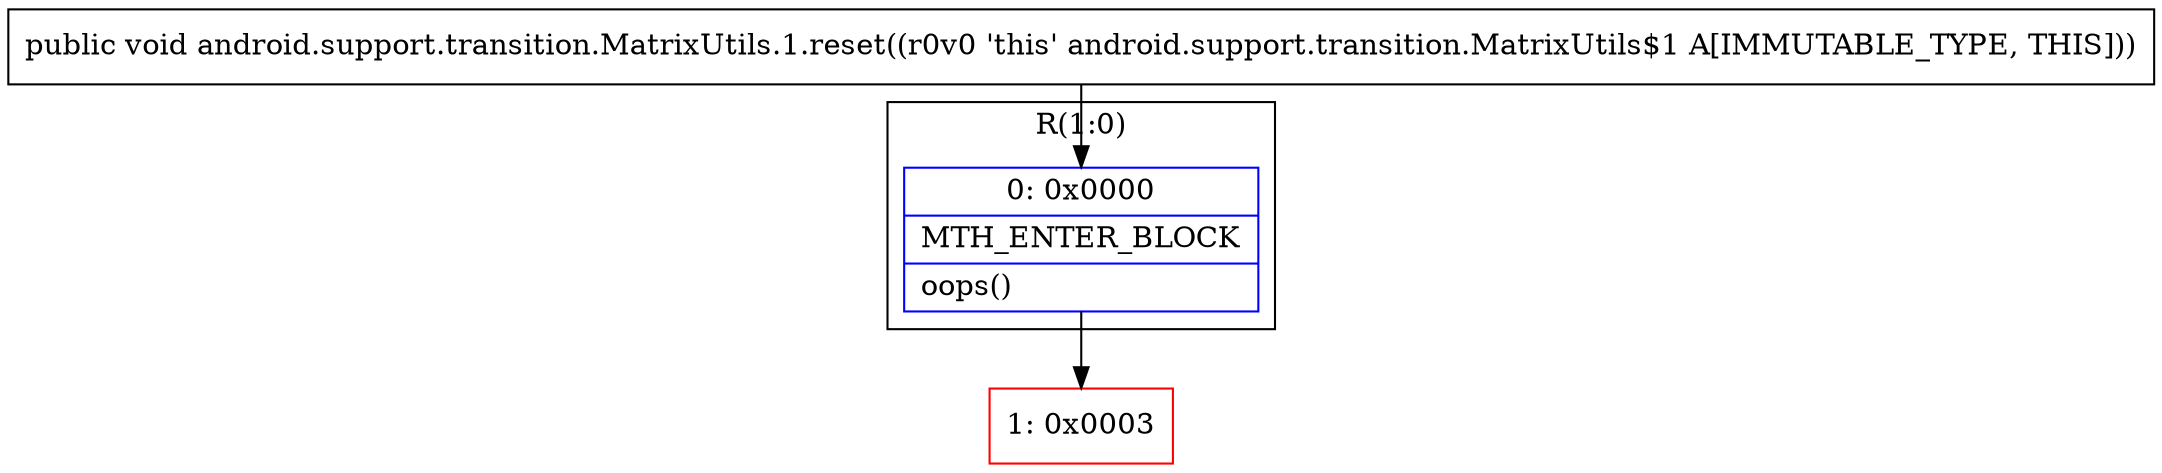 digraph "CFG forandroid.support.transition.MatrixUtils.1.reset()V" {
subgraph cluster_Region_1676220144 {
label = "R(1:0)";
node [shape=record,color=blue];
Node_0 [shape=record,label="{0\:\ 0x0000|MTH_ENTER_BLOCK\l|oops()\l}"];
}
Node_1 [shape=record,color=red,label="{1\:\ 0x0003}"];
MethodNode[shape=record,label="{public void android.support.transition.MatrixUtils.1.reset((r0v0 'this' android.support.transition.MatrixUtils$1 A[IMMUTABLE_TYPE, THIS])) }"];
MethodNode -> Node_0;
Node_0 -> Node_1;
}

